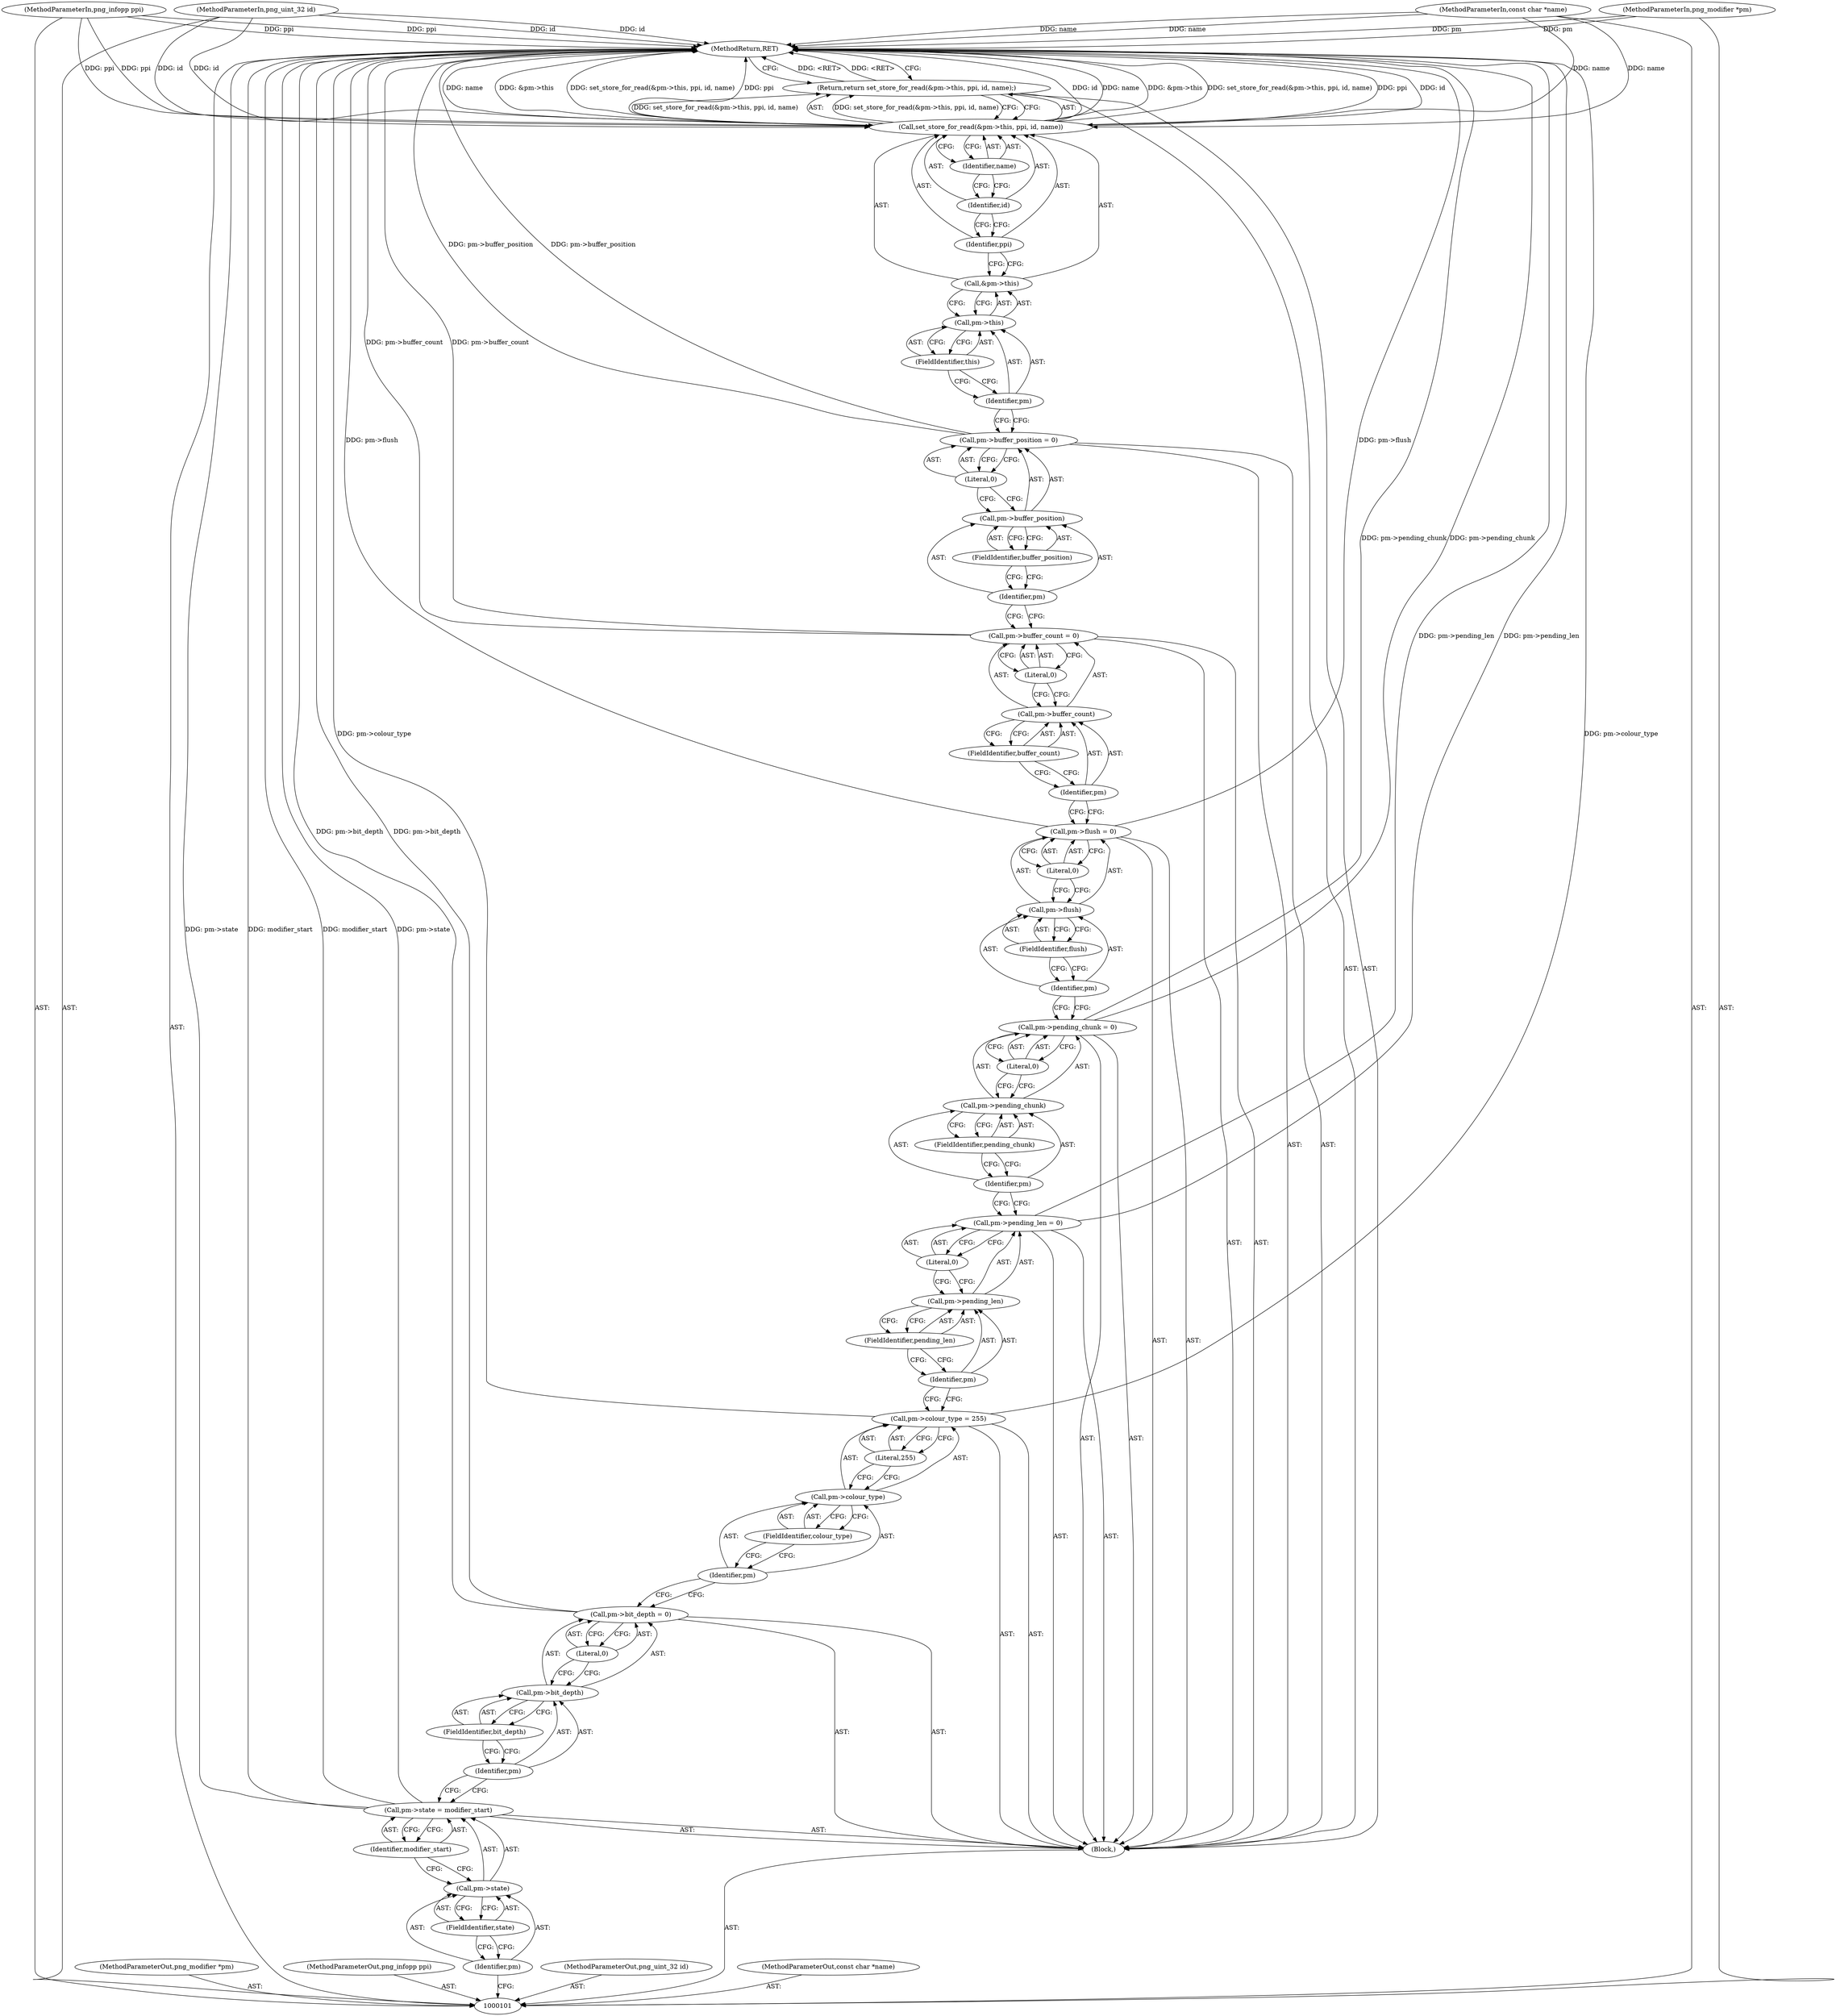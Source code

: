 digraph "0_Android_9d4853418ab2f754c2b63e091c29c5529b8b86ca_128" {
"1000156" [label="(MethodReturn,RET)"];
"1000102" [label="(MethodParameterIn,png_modifier *pm)"];
"1000186" [label="(MethodParameterOut,png_modifier *pm)"];
"1000103" [label="(MethodParameterIn,png_infopp ppi)"];
"1000187" [label="(MethodParameterOut,png_infopp ppi)"];
"1000104" [label="(MethodParameterIn,png_uint_32 id)"];
"1000188" [label="(MethodParameterOut,png_uint_32 id)"];
"1000121" [label="(Literal,255)"];
"1000117" [label="(Call,pm->colour_type = 255)"];
"1000118" [label="(Call,pm->colour_type)"];
"1000119" [label="(Identifier,pm)"];
"1000120" [label="(FieldIdentifier,colour_type)"];
"1000126" [label="(Literal,0)"];
"1000122" [label="(Call,pm->pending_len = 0)"];
"1000123" [label="(Call,pm->pending_len)"];
"1000124" [label="(Identifier,pm)"];
"1000125" [label="(FieldIdentifier,pending_len)"];
"1000131" [label="(Literal,0)"];
"1000127" [label="(Call,pm->pending_chunk = 0)"];
"1000128" [label="(Call,pm->pending_chunk)"];
"1000129" [label="(Identifier,pm)"];
"1000130" [label="(FieldIdentifier,pending_chunk)"];
"1000136" [label="(Literal,0)"];
"1000132" [label="(Call,pm->flush = 0)"];
"1000133" [label="(Call,pm->flush)"];
"1000134" [label="(Identifier,pm)"];
"1000135" [label="(FieldIdentifier,flush)"];
"1000141" [label="(Literal,0)"];
"1000137" [label="(Call,pm->buffer_count = 0)"];
"1000138" [label="(Call,pm->buffer_count)"];
"1000139" [label="(Identifier,pm)"];
"1000140" [label="(FieldIdentifier,buffer_count)"];
"1000146" [label="(Literal,0)"];
"1000142" [label="(Call,pm->buffer_position = 0)"];
"1000143" [label="(Call,pm->buffer_position)"];
"1000144" [label="(Identifier,pm)"];
"1000145" [label="(FieldIdentifier,buffer_position)"];
"1000147" [label="(Return,return set_store_for_read(&pm->this, ppi, id, name);)"];
"1000149" [label="(Call,&pm->this)"];
"1000150" [label="(Call,pm->this)"];
"1000151" [label="(Identifier,pm)"];
"1000152" [label="(FieldIdentifier,this)"];
"1000153" [label="(Identifier,ppi)"];
"1000154" [label="(Identifier,id)"];
"1000155" [label="(Identifier,name)"];
"1000148" [label="(Call,set_store_for_read(&pm->this, ppi, id, name))"];
"1000105" [label="(MethodParameterIn,const char *name)"];
"1000189" [label="(MethodParameterOut,const char *name)"];
"1000106" [label="(Block,)"];
"1000111" [label="(Identifier,modifier_start)"];
"1000107" [label="(Call,pm->state = modifier_start)"];
"1000108" [label="(Call,pm->state)"];
"1000109" [label="(Identifier,pm)"];
"1000110" [label="(FieldIdentifier,state)"];
"1000116" [label="(Literal,0)"];
"1000112" [label="(Call,pm->bit_depth = 0)"];
"1000113" [label="(Call,pm->bit_depth)"];
"1000114" [label="(Identifier,pm)"];
"1000115" [label="(FieldIdentifier,bit_depth)"];
"1000156" -> "1000101"  [label="AST: "];
"1000156" -> "1000147"  [label="CFG: "];
"1000147" -> "1000156"  [label="DDG: <RET>"];
"1000107" -> "1000156"  [label="DDG: pm->state"];
"1000107" -> "1000156"  [label="DDG: modifier_start"];
"1000104" -> "1000156"  [label="DDG: id"];
"1000105" -> "1000156"  [label="DDG: name"];
"1000117" -> "1000156"  [label="DDG: pm->colour_type"];
"1000148" -> "1000156"  [label="DDG: id"];
"1000148" -> "1000156"  [label="DDG: name"];
"1000148" -> "1000156"  [label="DDG: &pm->this"];
"1000148" -> "1000156"  [label="DDG: set_store_for_read(&pm->this, ppi, id, name)"];
"1000148" -> "1000156"  [label="DDG: ppi"];
"1000112" -> "1000156"  [label="DDG: pm->bit_depth"];
"1000122" -> "1000156"  [label="DDG: pm->pending_len"];
"1000103" -> "1000156"  [label="DDG: ppi"];
"1000132" -> "1000156"  [label="DDG: pm->flush"];
"1000102" -> "1000156"  [label="DDG: pm"];
"1000142" -> "1000156"  [label="DDG: pm->buffer_position"];
"1000127" -> "1000156"  [label="DDG: pm->pending_chunk"];
"1000137" -> "1000156"  [label="DDG: pm->buffer_count"];
"1000102" -> "1000101"  [label="AST: "];
"1000102" -> "1000156"  [label="DDG: pm"];
"1000186" -> "1000101"  [label="AST: "];
"1000103" -> "1000101"  [label="AST: "];
"1000103" -> "1000156"  [label="DDG: ppi"];
"1000103" -> "1000148"  [label="DDG: ppi"];
"1000187" -> "1000101"  [label="AST: "];
"1000104" -> "1000101"  [label="AST: "];
"1000104" -> "1000156"  [label="DDG: id"];
"1000104" -> "1000148"  [label="DDG: id"];
"1000188" -> "1000101"  [label="AST: "];
"1000121" -> "1000117"  [label="AST: "];
"1000121" -> "1000118"  [label="CFG: "];
"1000117" -> "1000121"  [label="CFG: "];
"1000117" -> "1000106"  [label="AST: "];
"1000117" -> "1000121"  [label="CFG: "];
"1000118" -> "1000117"  [label="AST: "];
"1000121" -> "1000117"  [label="AST: "];
"1000124" -> "1000117"  [label="CFG: "];
"1000117" -> "1000156"  [label="DDG: pm->colour_type"];
"1000118" -> "1000117"  [label="AST: "];
"1000118" -> "1000120"  [label="CFG: "];
"1000119" -> "1000118"  [label="AST: "];
"1000120" -> "1000118"  [label="AST: "];
"1000121" -> "1000118"  [label="CFG: "];
"1000119" -> "1000118"  [label="AST: "];
"1000119" -> "1000112"  [label="CFG: "];
"1000120" -> "1000119"  [label="CFG: "];
"1000120" -> "1000118"  [label="AST: "];
"1000120" -> "1000119"  [label="CFG: "];
"1000118" -> "1000120"  [label="CFG: "];
"1000126" -> "1000122"  [label="AST: "];
"1000126" -> "1000123"  [label="CFG: "];
"1000122" -> "1000126"  [label="CFG: "];
"1000122" -> "1000106"  [label="AST: "];
"1000122" -> "1000126"  [label="CFG: "];
"1000123" -> "1000122"  [label="AST: "];
"1000126" -> "1000122"  [label="AST: "];
"1000129" -> "1000122"  [label="CFG: "];
"1000122" -> "1000156"  [label="DDG: pm->pending_len"];
"1000123" -> "1000122"  [label="AST: "];
"1000123" -> "1000125"  [label="CFG: "];
"1000124" -> "1000123"  [label="AST: "];
"1000125" -> "1000123"  [label="AST: "];
"1000126" -> "1000123"  [label="CFG: "];
"1000124" -> "1000123"  [label="AST: "];
"1000124" -> "1000117"  [label="CFG: "];
"1000125" -> "1000124"  [label="CFG: "];
"1000125" -> "1000123"  [label="AST: "];
"1000125" -> "1000124"  [label="CFG: "];
"1000123" -> "1000125"  [label="CFG: "];
"1000131" -> "1000127"  [label="AST: "];
"1000131" -> "1000128"  [label="CFG: "];
"1000127" -> "1000131"  [label="CFG: "];
"1000127" -> "1000106"  [label="AST: "];
"1000127" -> "1000131"  [label="CFG: "];
"1000128" -> "1000127"  [label="AST: "];
"1000131" -> "1000127"  [label="AST: "];
"1000134" -> "1000127"  [label="CFG: "];
"1000127" -> "1000156"  [label="DDG: pm->pending_chunk"];
"1000128" -> "1000127"  [label="AST: "];
"1000128" -> "1000130"  [label="CFG: "];
"1000129" -> "1000128"  [label="AST: "];
"1000130" -> "1000128"  [label="AST: "];
"1000131" -> "1000128"  [label="CFG: "];
"1000129" -> "1000128"  [label="AST: "];
"1000129" -> "1000122"  [label="CFG: "];
"1000130" -> "1000129"  [label="CFG: "];
"1000130" -> "1000128"  [label="AST: "];
"1000130" -> "1000129"  [label="CFG: "];
"1000128" -> "1000130"  [label="CFG: "];
"1000136" -> "1000132"  [label="AST: "];
"1000136" -> "1000133"  [label="CFG: "];
"1000132" -> "1000136"  [label="CFG: "];
"1000132" -> "1000106"  [label="AST: "];
"1000132" -> "1000136"  [label="CFG: "];
"1000133" -> "1000132"  [label="AST: "];
"1000136" -> "1000132"  [label="AST: "];
"1000139" -> "1000132"  [label="CFG: "];
"1000132" -> "1000156"  [label="DDG: pm->flush"];
"1000133" -> "1000132"  [label="AST: "];
"1000133" -> "1000135"  [label="CFG: "];
"1000134" -> "1000133"  [label="AST: "];
"1000135" -> "1000133"  [label="AST: "];
"1000136" -> "1000133"  [label="CFG: "];
"1000134" -> "1000133"  [label="AST: "];
"1000134" -> "1000127"  [label="CFG: "];
"1000135" -> "1000134"  [label="CFG: "];
"1000135" -> "1000133"  [label="AST: "];
"1000135" -> "1000134"  [label="CFG: "];
"1000133" -> "1000135"  [label="CFG: "];
"1000141" -> "1000137"  [label="AST: "];
"1000141" -> "1000138"  [label="CFG: "];
"1000137" -> "1000141"  [label="CFG: "];
"1000137" -> "1000106"  [label="AST: "];
"1000137" -> "1000141"  [label="CFG: "];
"1000138" -> "1000137"  [label="AST: "];
"1000141" -> "1000137"  [label="AST: "];
"1000144" -> "1000137"  [label="CFG: "];
"1000137" -> "1000156"  [label="DDG: pm->buffer_count"];
"1000138" -> "1000137"  [label="AST: "];
"1000138" -> "1000140"  [label="CFG: "];
"1000139" -> "1000138"  [label="AST: "];
"1000140" -> "1000138"  [label="AST: "];
"1000141" -> "1000138"  [label="CFG: "];
"1000139" -> "1000138"  [label="AST: "];
"1000139" -> "1000132"  [label="CFG: "];
"1000140" -> "1000139"  [label="CFG: "];
"1000140" -> "1000138"  [label="AST: "];
"1000140" -> "1000139"  [label="CFG: "];
"1000138" -> "1000140"  [label="CFG: "];
"1000146" -> "1000142"  [label="AST: "];
"1000146" -> "1000143"  [label="CFG: "];
"1000142" -> "1000146"  [label="CFG: "];
"1000142" -> "1000106"  [label="AST: "];
"1000142" -> "1000146"  [label="CFG: "];
"1000143" -> "1000142"  [label="AST: "];
"1000146" -> "1000142"  [label="AST: "];
"1000151" -> "1000142"  [label="CFG: "];
"1000142" -> "1000156"  [label="DDG: pm->buffer_position"];
"1000143" -> "1000142"  [label="AST: "];
"1000143" -> "1000145"  [label="CFG: "];
"1000144" -> "1000143"  [label="AST: "];
"1000145" -> "1000143"  [label="AST: "];
"1000146" -> "1000143"  [label="CFG: "];
"1000144" -> "1000143"  [label="AST: "];
"1000144" -> "1000137"  [label="CFG: "];
"1000145" -> "1000144"  [label="CFG: "];
"1000145" -> "1000143"  [label="AST: "];
"1000145" -> "1000144"  [label="CFG: "];
"1000143" -> "1000145"  [label="CFG: "];
"1000147" -> "1000106"  [label="AST: "];
"1000147" -> "1000148"  [label="CFG: "];
"1000148" -> "1000147"  [label="AST: "];
"1000156" -> "1000147"  [label="CFG: "];
"1000147" -> "1000156"  [label="DDG: <RET>"];
"1000148" -> "1000147"  [label="DDG: set_store_for_read(&pm->this, ppi, id, name)"];
"1000149" -> "1000148"  [label="AST: "];
"1000149" -> "1000150"  [label="CFG: "];
"1000150" -> "1000149"  [label="AST: "];
"1000153" -> "1000149"  [label="CFG: "];
"1000150" -> "1000149"  [label="AST: "];
"1000150" -> "1000152"  [label="CFG: "];
"1000151" -> "1000150"  [label="AST: "];
"1000152" -> "1000150"  [label="AST: "];
"1000149" -> "1000150"  [label="CFG: "];
"1000151" -> "1000150"  [label="AST: "];
"1000151" -> "1000142"  [label="CFG: "];
"1000152" -> "1000151"  [label="CFG: "];
"1000152" -> "1000150"  [label="AST: "];
"1000152" -> "1000151"  [label="CFG: "];
"1000150" -> "1000152"  [label="CFG: "];
"1000153" -> "1000148"  [label="AST: "];
"1000153" -> "1000149"  [label="CFG: "];
"1000154" -> "1000153"  [label="CFG: "];
"1000154" -> "1000148"  [label="AST: "];
"1000154" -> "1000153"  [label="CFG: "];
"1000155" -> "1000154"  [label="CFG: "];
"1000155" -> "1000148"  [label="AST: "];
"1000155" -> "1000154"  [label="CFG: "];
"1000148" -> "1000155"  [label="CFG: "];
"1000148" -> "1000147"  [label="AST: "];
"1000148" -> "1000155"  [label="CFG: "];
"1000149" -> "1000148"  [label="AST: "];
"1000153" -> "1000148"  [label="AST: "];
"1000154" -> "1000148"  [label="AST: "];
"1000155" -> "1000148"  [label="AST: "];
"1000147" -> "1000148"  [label="CFG: "];
"1000148" -> "1000156"  [label="DDG: id"];
"1000148" -> "1000156"  [label="DDG: name"];
"1000148" -> "1000156"  [label="DDG: &pm->this"];
"1000148" -> "1000156"  [label="DDG: set_store_for_read(&pm->this, ppi, id, name)"];
"1000148" -> "1000156"  [label="DDG: ppi"];
"1000148" -> "1000147"  [label="DDG: set_store_for_read(&pm->this, ppi, id, name)"];
"1000103" -> "1000148"  [label="DDG: ppi"];
"1000104" -> "1000148"  [label="DDG: id"];
"1000105" -> "1000148"  [label="DDG: name"];
"1000105" -> "1000101"  [label="AST: "];
"1000105" -> "1000156"  [label="DDG: name"];
"1000105" -> "1000148"  [label="DDG: name"];
"1000189" -> "1000101"  [label="AST: "];
"1000106" -> "1000101"  [label="AST: "];
"1000107" -> "1000106"  [label="AST: "];
"1000112" -> "1000106"  [label="AST: "];
"1000117" -> "1000106"  [label="AST: "];
"1000122" -> "1000106"  [label="AST: "];
"1000127" -> "1000106"  [label="AST: "];
"1000132" -> "1000106"  [label="AST: "];
"1000137" -> "1000106"  [label="AST: "];
"1000142" -> "1000106"  [label="AST: "];
"1000147" -> "1000106"  [label="AST: "];
"1000111" -> "1000107"  [label="AST: "];
"1000111" -> "1000108"  [label="CFG: "];
"1000107" -> "1000111"  [label="CFG: "];
"1000107" -> "1000106"  [label="AST: "];
"1000107" -> "1000111"  [label="CFG: "];
"1000108" -> "1000107"  [label="AST: "];
"1000111" -> "1000107"  [label="AST: "];
"1000114" -> "1000107"  [label="CFG: "];
"1000107" -> "1000156"  [label="DDG: pm->state"];
"1000107" -> "1000156"  [label="DDG: modifier_start"];
"1000108" -> "1000107"  [label="AST: "];
"1000108" -> "1000110"  [label="CFG: "];
"1000109" -> "1000108"  [label="AST: "];
"1000110" -> "1000108"  [label="AST: "];
"1000111" -> "1000108"  [label="CFG: "];
"1000109" -> "1000108"  [label="AST: "];
"1000109" -> "1000101"  [label="CFG: "];
"1000110" -> "1000109"  [label="CFG: "];
"1000110" -> "1000108"  [label="AST: "];
"1000110" -> "1000109"  [label="CFG: "];
"1000108" -> "1000110"  [label="CFG: "];
"1000116" -> "1000112"  [label="AST: "];
"1000116" -> "1000113"  [label="CFG: "];
"1000112" -> "1000116"  [label="CFG: "];
"1000112" -> "1000106"  [label="AST: "];
"1000112" -> "1000116"  [label="CFG: "];
"1000113" -> "1000112"  [label="AST: "];
"1000116" -> "1000112"  [label="AST: "];
"1000119" -> "1000112"  [label="CFG: "];
"1000112" -> "1000156"  [label="DDG: pm->bit_depth"];
"1000113" -> "1000112"  [label="AST: "];
"1000113" -> "1000115"  [label="CFG: "];
"1000114" -> "1000113"  [label="AST: "];
"1000115" -> "1000113"  [label="AST: "];
"1000116" -> "1000113"  [label="CFG: "];
"1000114" -> "1000113"  [label="AST: "];
"1000114" -> "1000107"  [label="CFG: "];
"1000115" -> "1000114"  [label="CFG: "];
"1000115" -> "1000113"  [label="AST: "];
"1000115" -> "1000114"  [label="CFG: "];
"1000113" -> "1000115"  [label="CFG: "];
}
